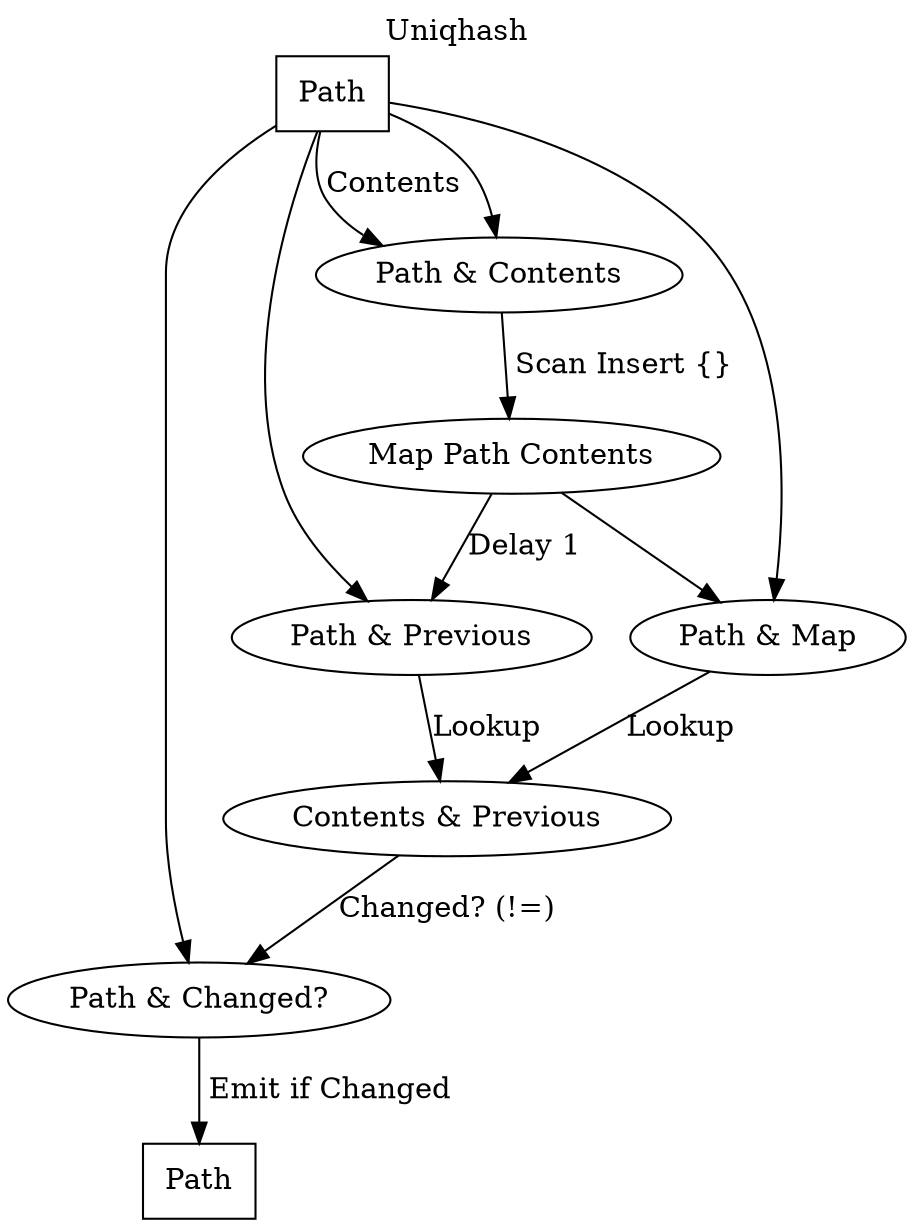 /*
    ## Uniqhash

    https://github.com/sordina/uniqhash

    Small utility that takes a stream of filepaths and emits them if they changed since previous reference.
*/

digraph G {
    label="Uniqhash";
    labelloc=t;

    a [label="Path", shape=box];
    y [label="Path & Changed?"]
    z [label="Path", shape=box];
    x [label="Path & Contents"];
    m [label="Map Path Contents"];
    l2 [label="Path & Previous"];
    c [label="Contents & Previous"];
    m2 [label="Path & Map"];

    a -> x [label=""];
    a -> x [label="Contents"];

    a -> l2;

    a -> m2;
    m -> m2 [label=""];
    m2 -> c [label="Lookup"];

    l2 -> c [label="Lookup"];

    c -> y [label="Changed? (!=)"];

    x -> m [label=" Scan Insert {}"];
    m -> l2 [label="Delay 1"];

    a -> y [label=""];
    y -> z [label=" Emit if Changed"];


}
